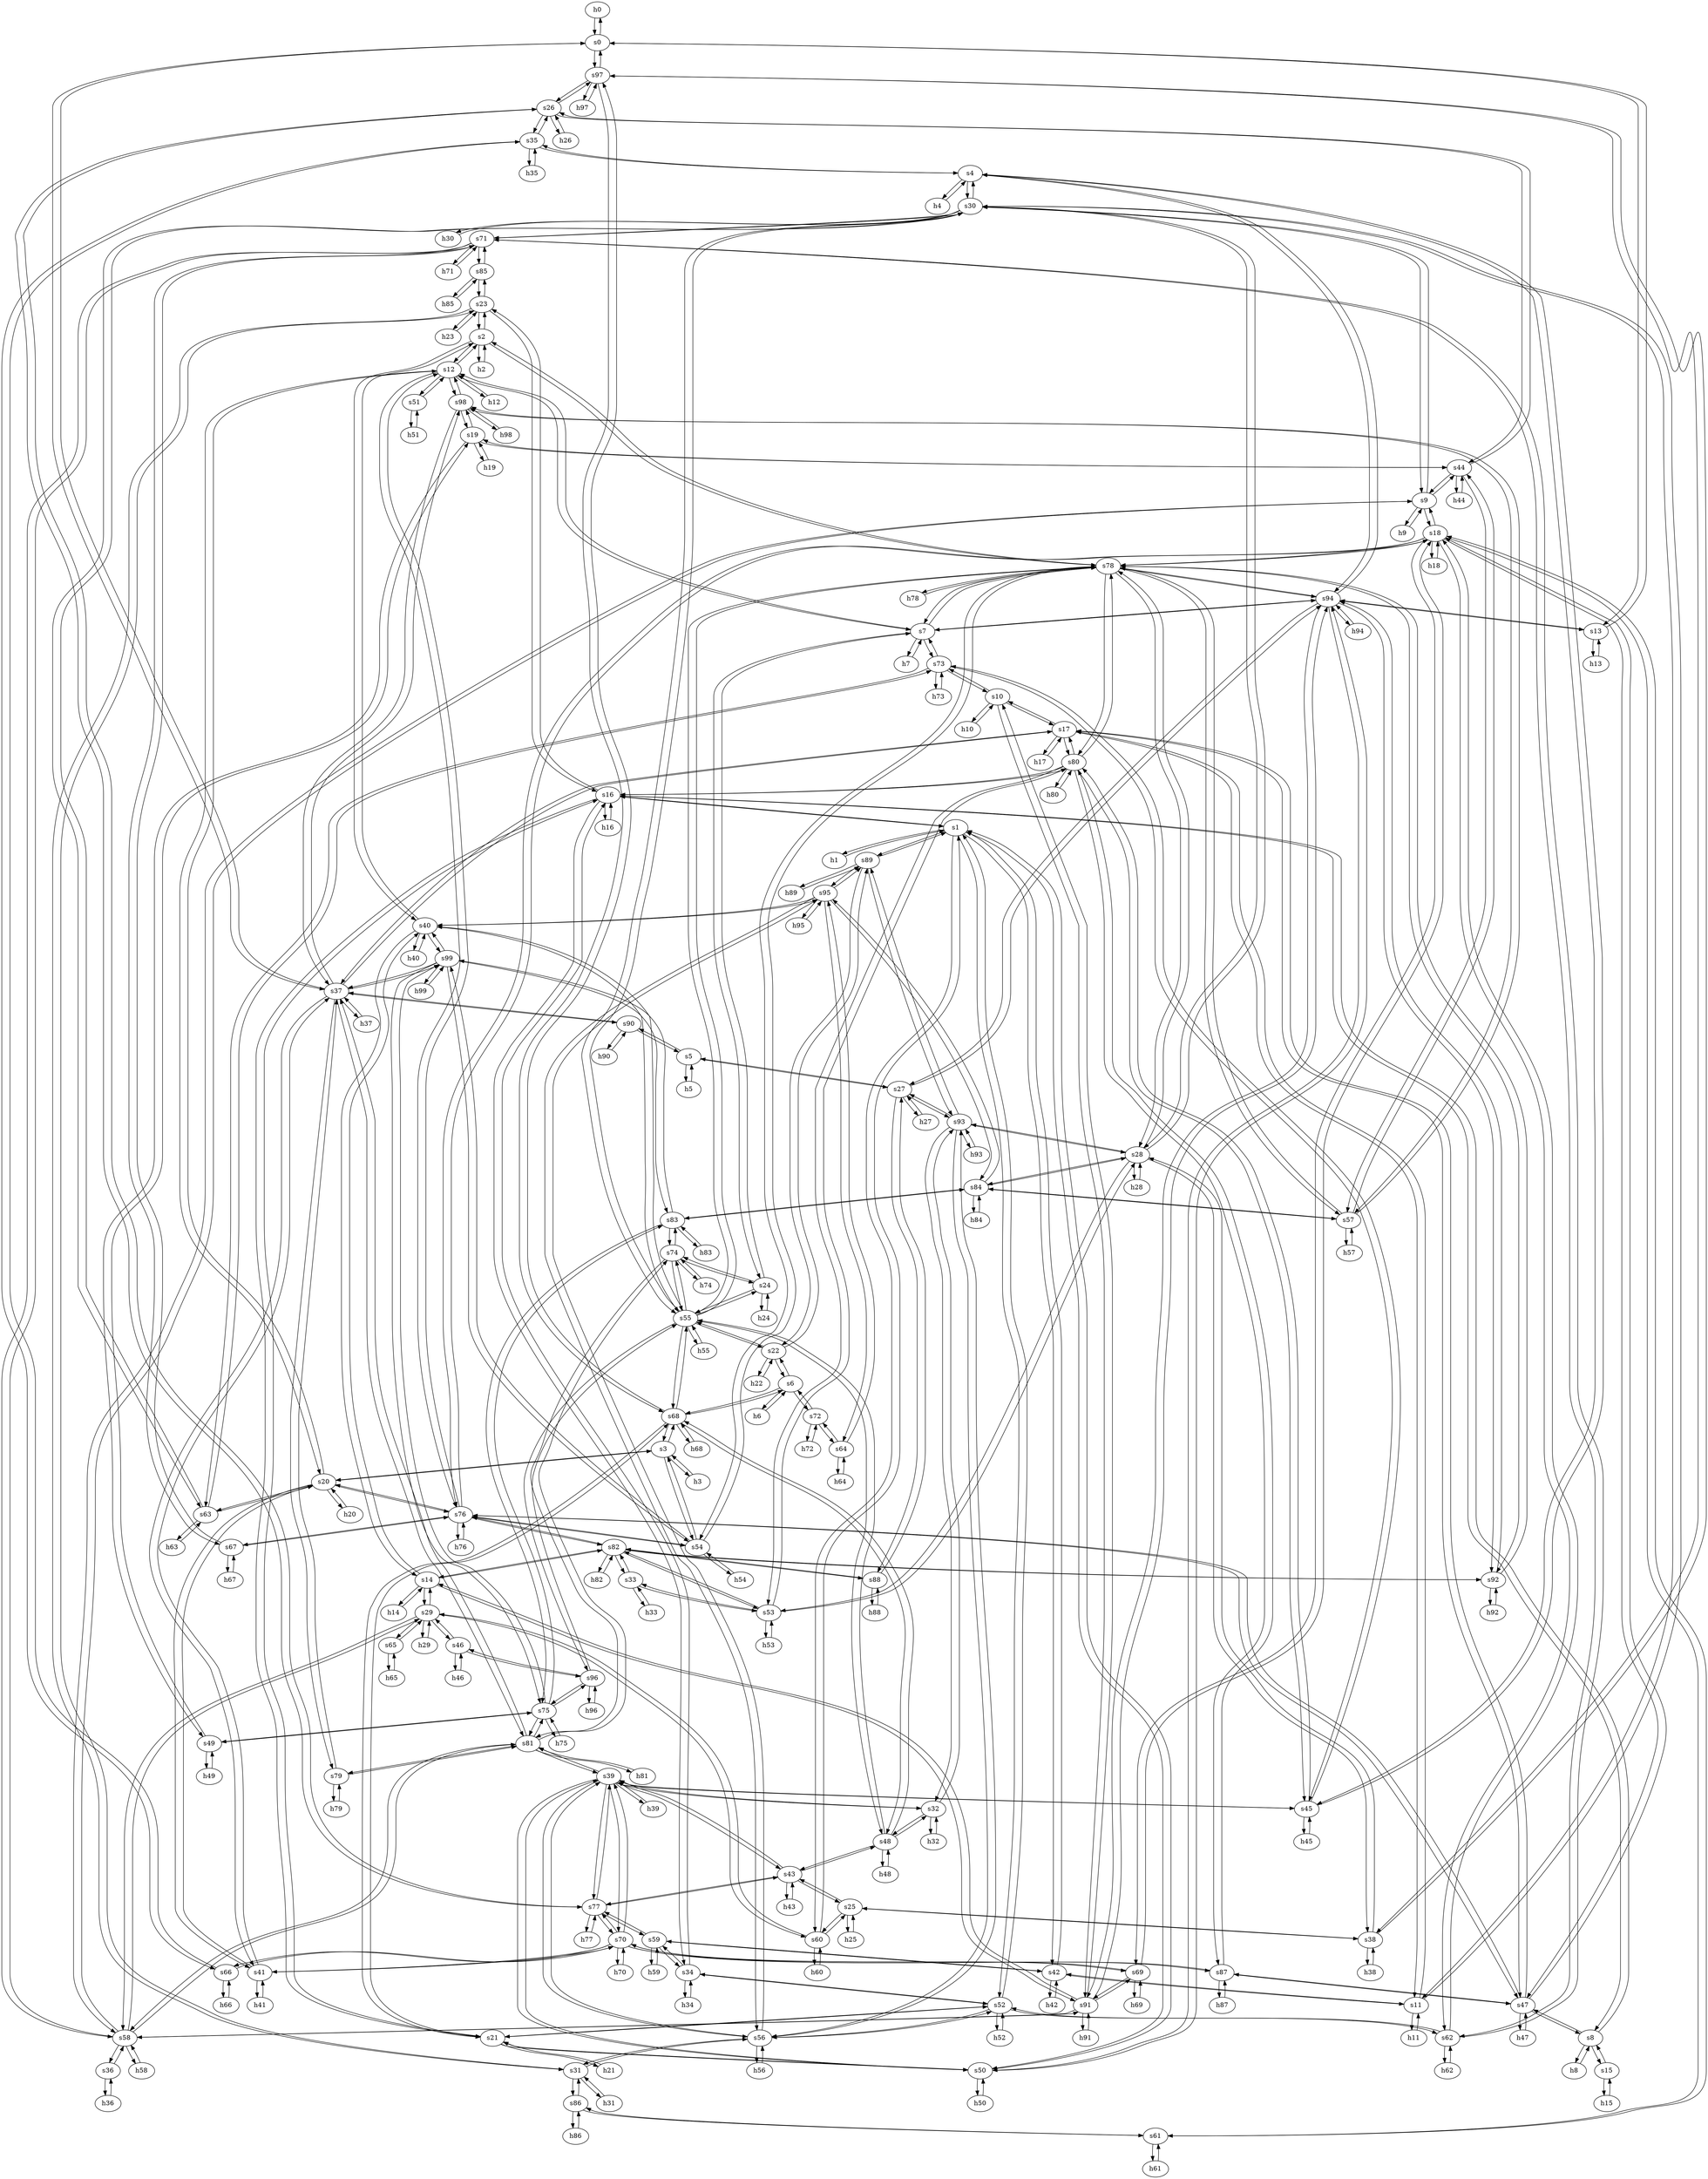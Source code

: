 strict digraph gnm100m200{
	h0 [ip="0.0.0.100",
		mac="00:00:00:00:1:0",
		type=host];
	s0 [id=0, 
		type=switch];
	h1 [ip="0.0.0.101",
		mac="00:00:00:00:1:1",
		type=host];
	s1 [id=1, 
		type=switch];
	h2 [ip="0.0.0.102",
		mac="00:00:00:00:1:2",
		type=host];
	s2 [id=2, 
		type=switch];
	h3 [ip="0.0.0.103",
		mac="00:00:00:00:1:3",
		type=host];
	s3 [id=3, 
		type=switch];
	h4 [ip="0.0.0.104",
		mac="00:00:00:00:1:4",
		type=host];
	s4 [id=4, 
		type=switch];
	h5 [ip="0.0.0.105",
		mac="00:00:00:00:1:5",
		type=host];
	s5 [id=5, 
		type=switch];
	h6 [ip="0.0.0.106",
		mac="00:00:00:00:1:6",
		type=host];
	s6 [id=6, 
		type=switch];
	h7 [ip="0.0.0.107",
		mac="00:00:00:00:1:7",
		type=host];
	s7 [id=7, 
		type=switch];
	h8 [ip="0.0.0.108",
		mac="00:00:00:00:1:8",
		type=host];
	s8 [id=8, 
		type=switch];
	h9 [ip="0.0.0.109",
		mac="00:00:00:00:1:9",
		type=host];
	s9 [id=9, 
		type=switch];
	h10 [ip="0.0.0.110",
		mac="00:00:00:00:1:10",
		type=host];
	s10 [id=10, 
		type=switch];
	h11 [ip="0.0.0.111",
		mac="00:00:00:00:1:11",
		type=host];
	s11 [id=11, 
		type=switch];
	h12 [ip="0.0.0.112",
		mac="00:00:00:00:1:12",
		type=host];
	s12 [id=12, 
		type=switch];
	h13 [ip="0.0.0.113",
		mac="00:00:00:00:1:13",
		type=host];
	s13 [id=13, 
		type=switch];
	h14 [ip="0.0.0.114",
		mac="00:00:00:00:1:14",
		type=host];
	s14 [id=14, 
		type=switch];
	h15 [ip="0.0.0.115",
		mac="00:00:00:00:1:15",
		type=host];
	s15 [id=15, 
		type=switch];
	h16 [ip="0.0.0.116",
		mac="00:00:00:00:1:16",
		type=host];
	s16 [id=16, 
		type=switch];
	h17 [ip="0.0.0.117",
		mac="00:00:00:00:1:17",
		type=host];
	s17 [id=17, 
		type=switch];
	h18 [ip="0.0.0.118",
		mac="00:00:00:00:1:18",
		type=host];
	s18 [id=18, 
		type=switch];
	h19 [ip="0.0.0.119",
		mac="00:00:00:00:1:19",
		type=host];
	s19 [id=19, 
		type=switch];
	h20 [ip="0.0.0.120",
		mac="00:00:00:00:1:20",
		type=host];
	s20 [id=20, 
		type=switch];
	h21 [ip="0.0.0.121",
		mac="00:00:00:00:1:21",
		type=host];
	s21 [id=21, 
		type=switch];
	h22 [ip="0.0.0.122",
		mac="00:00:00:00:1:22",
		type=host];
	s22 [id=22, 
		type=switch];
	h23 [ip="0.0.0.123",
		mac="00:00:00:00:1:23",
		type=host];
	s23 [id=23, 
		type=switch];
	h24 [ip="0.0.0.124",
		mac="00:00:00:00:1:24",
		type=host];
	s24 [id=24, 
		type=switch];
	h25 [ip="0.0.0.125",
		mac="00:00:00:00:1:25",
		type=host];
	s25 [id=25, 
		type=switch];
	h26 [ip="0.0.0.126",
		mac="00:00:00:00:1:26",
		type=host];
	s26 [id=26, 
		type=switch];
	h27 [ip="0.0.0.127",
		mac="00:00:00:00:1:27",
		type=host];
	s27 [id=27, 
		type=switch];
	h28 [ip="0.0.0.128",
		mac="00:00:00:00:1:28",
		type=host];
	s28 [id=28, 
		type=switch];
	h29 [ip="0.0.0.129",
		mac="00:00:00:00:1:29",
		type=host];
	s29 [id=29, 
		type=switch];
	h30 [ip="0.0.0.130",
		mac="00:00:00:00:1:30",
		type=host];
	s30 [id=30, 
		type=switch];
	h31 [ip="0.0.0.131",
		mac="00:00:00:00:1:31",
		type=host];
	s31 [id=31, 
		type=switch];
	h32 [ip="0.0.0.132",
		mac="00:00:00:00:1:32",
		type=host];
	s32 [id=32, 
		type=switch];
	h33 [ip="0.0.0.133",
		mac="00:00:00:00:1:33",
		type=host];
	s33 [id=33, 
		type=switch];
	h34 [ip="0.0.0.134",
		mac="00:00:00:00:1:34",
		type=host];
	s34 [id=34, 
		type=switch];
	h35 [ip="0.0.0.135",
		mac="00:00:00:00:1:35",
		type=host];
	s35 [id=35, 
		type=switch];
	h36 [ip="0.0.0.136",
		mac="00:00:00:00:1:36",
		type=host];
	s36 [id=36, 
		type=switch];
	h37 [ip="0.0.0.137",
		mac="00:00:00:00:1:37",
		type=host];
	s37 [id=37, 
		type=switch];
	h38 [ip="0.0.0.138",
		mac="00:00:00:00:1:38",
		type=host];
	s38 [id=38, 
		type=switch];
	h39 [ip="0.0.0.139",
		mac="00:00:00:00:1:39",
		type=host];
	s39 [id=39, 
		type=switch];
	h40 [ip="0.0.0.140",
		mac="00:00:00:00:1:40",
		type=host];
	s40 [id=40, 
		type=switch];
	h41 [ip="0.0.0.141",
		mac="00:00:00:00:1:41",
		type=host];
	s41 [id=41, 
		type=switch];
	h42 [ip="0.0.0.142",
		mac="00:00:00:00:1:42",
		type=host];
	s42 [id=42, 
		type=switch];
	h43 [ip="0.0.0.143",
		mac="00:00:00:00:1:43",
		type=host];
	s43 [id=43, 
		type=switch];
	h44 [ip="0.0.0.144",
		mac="00:00:00:00:1:44",
		type=host];
	s44 [id=44, 
		type=switch];
	h45 [ip="0.0.0.145",
		mac="00:00:00:00:1:45",
		type=host];
	s45 [id=45, 
		type=switch];
	h46 [ip="0.0.0.146",
		mac="00:00:00:00:1:46",
		type=host];
	s46 [id=46, 
		type=switch];
	h47 [ip="0.0.0.147",
		mac="00:00:00:00:1:47",
		type=host];
	s47 [id=47, 
		type=switch];
	h48 [ip="0.0.0.148",
		mac="00:00:00:00:1:48",
		type=host];
	s48 [id=48, 
		type=switch];
	h49 [ip="0.0.0.149",
		mac="00:00:00:00:1:49",
		type=host];
	s49 [id=49, 
		type=switch];
	h50 [ip="0.0.0.150",
		mac="00:00:00:00:1:50",
		type=host];
	s50 [id=50, 
		type=switch];
	h51 [ip="0.0.0.151",
		mac="00:00:00:00:1:51",
		type=host];
	s51 [id=51, 
		type=switch];
	h52 [ip="0.0.0.152",
		mac="00:00:00:00:1:52",
		type=host];
	s52 [id=52, 
		type=switch];
	h53 [ip="0.0.0.153",
		mac="00:00:00:00:1:53",
		type=host];
	s53 [id=53, 
		type=switch];
	h54 [ip="0.0.0.154",
		mac="00:00:00:00:1:54",
		type=host];
	s54 [id=54, 
		type=switch];
	h55 [ip="0.0.0.155",
		mac="00:00:00:00:1:55",
		type=host];
	s55 [id=55, 
		type=switch];
	h56 [ip="0.0.0.156",
		mac="00:00:00:00:1:56",
		type=host];
	s56 [id=56, 
		type=switch];
	h57 [ip="0.0.0.157",
		mac="00:00:00:00:1:57",
		type=host];
	s57 [id=57, 
		type=switch];
	h58 [ip="0.0.0.158",
		mac="00:00:00:00:1:58",
		type=host];
	s58 [id=58, 
		type=switch];
	h59 [ip="0.0.0.159",
		mac="00:00:00:00:1:59",
		type=host];
	s59 [id=59, 
		type=switch];
	h60 [ip="0.0.0.160",
		mac="00:00:00:00:1:60",
		type=host];
	s60 [id=60, 
		type=switch];
	h61 [ip="0.0.0.161",
		mac="00:00:00:00:1:61",
		type=host];
	s61 [id=61, 
		type=switch];
	h62 [ip="0.0.0.162",
		mac="00:00:00:00:1:62",
		type=host];
	s62 [id=62, 
		type=switch];
	h63 [ip="0.0.0.163",
		mac="00:00:00:00:1:63",
		type=host];
	s63 [id=63, 
		type=switch];
	h64 [ip="0.0.0.164",
		mac="00:00:00:00:1:64",
		type=host];
	s64 [id=64, 
		type=switch];
	h65 [ip="0.0.0.165",
		mac="00:00:00:00:1:65",
		type=host];
	s65 [id=65, 
		type=switch];
	h66 [ip="0.0.0.166",
		mac="00:00:00:00:1:66",
		type=host];
	s66 [id=66, 
		type=switch];
	h67 [ip="0.0.0.167",
		mac="00:00:00:00:1:67",
		type=host];
	s67 [id=67, 
		type=switch];
	h68 [ip="0.0.0.168",
		mac="00:00:00:00:1:68",
		type=host];
	s68 [id=68, 
		type=switch];
	h69 [ip="0.0.0.169",
		mac="00:00:00:00:1:69",
		type=host];
	s69 [id=69, 
		type=switch];
	h70 [ip="0.0.0.170",
		mac="00:00:00:00:1:70",
		type=host];
	s70 [id=70, 
		type=switch];
	h71 [ip="0.0.0.171",
		mac="00:00:00:00:1:71",
		type=host];
	s71 [id=71, 
		type=switch];
	h72 [ip="0.0.0.172",
		mac="00:00:00:00:1:72",
		type=host];
	s72 [id=72, 
		type=switch];
	h73 [ip="0.0.0.173",
		mac="00:00:00:00:1:73",
		type=host];
	s73 [id=73, 
		type=switch];
	h74 [ip="0.0.0.174",
		mac="00:00:00:00:1:74",
		type=host];
	s74 [id=74, 
		type=switch];
	h75 [ip="0.0.0.175",
		mac="00:00:00:00:1:75",
		type=host];
	s75 [id=75, 
		type=switch];
	h76 [ip="0.0.0.176",
		mac="00:00:00:00:1:76",
		type=host];
	s76 [id=76, 
		type=switch];
	h77 [ip="0.0.0.177",
		mac="00:00:00:00:1:77",
		type=host];
	s77 [id=77, 
		type=switch];
	h78 [ip="0.0.0.178",
		mac="00:00:00:00:1:78",
		type=host];
	s78 [id=78, 
		type=switch];
	h79 [ip="0.0.0.179",
		mac="00:00:00:00:1:79",
		type=host];
	s79 [id=79, 
		type=switch];
	h80 [ip="0.0.0.180",
		mac="00:00:00:00:1:80",
		type=host];
	s80 [id=80, 
		type=switch];
	h81 [ip="0.0.0.181",
		mac="00:00:00:00:1:81",
		type=host];
	s81 [id=81, 
		type=switch];
	h82 [ip="0.0.0.182",
		mac="00:00:00:00:1:82",
		type=host];
	s82 [id=82, 
		type=switch];
	h83 [ip="0.0.0.183",
		mac="00:00:00:00:1:83",
		type=host];
	s83 [id=83, 
		type=switch];
	h84 [ip="0.0.0.184",
		mac="00:00:00:00:1:84",
		type=host];
	s84 [id=84, 
		type=switch];
	h85 [ip="0.0.0.185",
		mac="00:00:00:00:1:85",
		type=host];
	s85 [id=85, 
		type=switch];
	h86 [ip="0.0.0.186",
		mac="00:00:00:00:1:86",
		type=host];
	s86 [id=86, 
		type=switch];
	h87 [ip="0.0.0.187",
		mac="00:00:00:00:1:87",
		type=host];
	s87 [id=87, 
		type=switch];
	h88 [ip="0.0.0.188",
		mac="00:00:00:00:1:88",
		type=host];
	s88 [id=88, 
		type=switch];
	h89 [ip="0.0.0.189",
		mac="00:00:00:00:1:89",
		type=host];
	s89 [id=89, 
		type=switch];
	h90 [ip="0.0.0.190",
		mac="00:00:00:00:1:90",
		type=host];
	s90 [id=90, 
		type=switch];
	h91 [ip="0.0.0.191",
		mac="00:00:00:00:1:91",
		type=host];
	s91 [id=91, 
		type=switch];
	h92 [ip="0.0.0.192",
		mac="00:00:00:00:1:92",
		type=host];
	s92 [id=92, 
		type=switch];
	h93 [ip="0.0.0.193",
		mac="00:00:00:00:1:93",
		type=host];
	s93 [id=93, 
		type=switch];
	h94 [ip="0.0.0.194",
		mac="00:00:00:00:1:94",
		type=host];
	s94 [id=94, 
		type=switch];
	h95 [ip="0.0.0.195",
		mac="00:00:00:00:1:95",
		type=host];
	s95 [id=95, 
		type=switch];
	h96 [ip="0.0.0.196",
		mac="00:00:00:00:1:96",
		type=host];
	s96 [id=96, 
		type=switch];
	h97 [ip="0.0.0.197",
		mac="00:00:00:00:1:97",
		type=host];
	s97 [id=97, 
		type=switch];
	h98 [ip="0.0.0.198",
		mac="00:00:00:00:1:98",
		type=host];
	s98 [id=98, 
		type=switch];
	h99 [ip="0.0.0.199",
		mac="00:00:00:00:1:99",
		type=host];
	s99 [id=99, 
		type=switch];
	h0 -> s0  [capacity="100Gbps", 
				cost=1, 
				dst_port=1,
				src_port=1];
	s0 -> h0  [capacity="100Gbps", 
				cost=1, 
				dst_port=1,
				src_port=1];
	h1 -> s1  [capacity="100Gbps", 
				cost=1, 
				dst_port=1,
				src_port=1];
	s1 -> h1  [capacity="100Gbps", 
				cost=1, 
				dst_port=1,
				src_port=1];
	h2 -> s2  [capacity="100Gbps", 
				cost=1, 
				dst_port=1,
				src_port=1];
	s2 -> h2  [capacity="100Gbps", 
				cost=1, 
				dst_port=1,
				src_port=1];
	h3 -> s3  [capacity="100Gbps", 
				cost=1, 
				dst_port=1,
				src_port=1];
	s3 -> h3  [capacity="100Gbps", 
				cost=1, 
				dst_port=1,
				src_port=1];
	h4 -> s4  [capacity="100Gbps", 
				cost=1, 
				dst_port=1,
				src_port=1];
	s4 -> h4  [capacity="100Gbps", 
				cost=1, 
				dst_port=1,
				src_port=1];
	h5 -> s5  [capacity="100Gbps", 
				cost=1, 
				dst_port=1,
				src_port=1];
	s5 -> h5  [capacity="100Gbps", 
				cost=1, 
				dst_port=1,
				src_port=1];
	h6 -> s6  [capacity="100Gbps", 
				cost=1, 
				dst_port=1,
				src_port=1];
	s6 -> h6  [capacity="100Gbps", 
				cost=1, 
				dst_port=1,
				src_port=1];
	h7 -> s7  [capacity="100Gbps", 
				cost=1, 
				dst_port=1,
				src_port=1];
	s7 -> h7  [capacity="100Gbps", 
				cost=1, 
				dst_port=1,
				src_port=1];
	h8 -> s8  [capacity="100Gbps", 
				cost=1, 
				dst_port=1,
				src_port=1];
	s8 -> h8  [capacity="100Gbps", 
				cost=1, 
				dst_port=1,
				src_port=1];
	h9 -> s9  [capacity="100Gbps", 
				cost=1, 
				dst_port=1,
				src_port=1];
	s9 -> h9  [capacity="100Gbps", 
				cost=1, 
				dst_port=1,
				src_port=1];
	h10 -> s10  [capacity="100Gbps", 
				cost=1, 
				dst_port=1,
				src_port=1];
	s10 -> h10  [capacity="100Gbps", 
				cost=1, 
				dst_port=1,
				src_port=1];
	h11 -> s11  [capacity="100Gbps", 
				cost=1, 
				dst_port=1,
				src_port=1];
	s11 -> h11  [capacity="100Gbps", 
				cost=1, 
				dst_port=1,
				src_port=1];
	h12 -> s12  [capacity="100Gbps", 
				cost=1, 
				dst_port=1,
				src_port=1];
	s12 -> h12  [capacity="100Gbps", 
				cost=1, 
				dst_port=1,
				src_port=1];
	h13 -> s13  [capacity="100Gbps", 
				cost=1, 
				dst_port=1,
				src_port=1];
	s13 -> h13  [capacity="100Gbps", 
				cost=1, 
				dst_port=1,
				src_port=1];
	h14 -> s14  [capacity="100Gbps", 
				cost=1, 
				dst_port=1,
				src_port=1];
	s14 -> h14  [capacity="100Gbps", 
				cost=1, 
				dst_port=1,
				src_port=1];
	h15 -> s15  [capacity="100Gbps", 
				cost=1, 
				dst_port=1,
				src_port=1];
	s15 -> h15  [capacity="100Gbps", 
				cost=1, 
				dst_port=1,
				src_port=1];
	h16 -> s16  [capacity="100Gbps", 
				cost=1, 
				dst_port=1,
				src_port=1];
	s16 -> h16  [capacity="100Gbps", 
				cost=1, 
				dst_port=1,
				src_port=1];
	h17 -> s17  [capacity="100Gbps", 
				cost=1, 
				dst_port=1,
				src_port=1];
	s17 -> h17  [capacity="100Gbps", 
				cost=1, 
				dst_port=1,
				src_port=1];
	h18 -> s18  [capacity="100Gbps", 
				cost=1, 
				dst_port=1,
				src_port=1];
	s18 -> h18  [capacity="100Gbps", 
				cost=1, 
				dst_port=1,
				src_port=1];
	h19 -> s19  [capacity="100Gbps", 
				cost=1, 
				dst_port=1,
				src_port=1];
	s19 -> h19  [capacity="100Gbps", 
				cost=1, 
				dst_port=1,
				src_port=1];
	h20 -> s20  [capacity="100Gbps", 
				cost=1, 
				dst_port=1,
				src_port=1];
	s20 -> h20  [capacity="100Gbps", 
				cost=1, 
				dst_port=1,
				src_port=1];
	h21 -> s21  [capacity="100Gbps", 
				cost=1, 
				dst_port=1,
				src_port=1];
	s21 -> h21  [capacity="100Gbps", 
				cost=1, 
				dst_port=1,
				src_port=1];
	h22 -> s22  [capacity="100Gbps", 
				cost=1, 
				dst_port=1,
				src_port=1];
	s22 -> h22  [capacity="100Gbps", 
				cost=1, 
				dst_port=1,
				src_port=1];
	h23 -> s23  [capacity="100Gbps", 
				cost=1, 
				dst_port=1,
				src_port=1];
	s23 -> h23  [capacity="100Gbps", 
				cost=1, 
				dst_port=1,
				src_port=1];
	h24 -> s24  [capacity="100Gbps", 
				cost=1, 
				dst_port=1,
				src_port=1];
	s24 -> h24  [capacity="100Gbps", 
				cost=1, 
				dst_port=1,
				src_port=1];
	h25 -> s25  [capacity="100Gbps", 
				cost=1, 
				dst_port=1,
				src_port=1];
	s25 -> h25  [capacity="100Gbps", 
				cost=1, 
				dst_port=1,
				src_port=1];
	h26 -> s26  [capacity="100Gbps", 
				cost=1, 
				dst_port=1,
				src_port=1];
	s26 -> h26  [capacity="100Gbps", 
				cost=1, 
				dst_port=1,
				src_port=1];
	h27 -> s27  [capacity="100Gbps", 
				cost=1, 
				dst_port=1,
				src_port=1];
	s27 -> h27  [capacity="100Gbps", 
				cost=1, 
				dst_port=1,
				src_port=1];
	h28 -> s28  [capacity="100Gbps", 
				cost=1, 
				dst_port=1,
				src_port=1];
	s28 -> h28  [capacity="100Gbps", 
				cost=1, 
				dst_port=1,
				src_port=1];
	h29 -> s29  [capacity="100Gbps", 
				cost=1, 
				dst_port=1,
				src_port=1];
	s29 -> h29  [capacity="100Gbps", 
				cost=1, 
				dst_port=1,
				src_port=1];
	h30 -> s30  [capacity="100Gbps", 
				cost=1, 
				dst_port=1,
				src_port=1];
	s30 -> h30  [capacity="100Gbps", 
				cost=1, 
				dst_port=1,
				src_port=1];
	h31 -> s31  [capacity="100Gbps", 
				cost=1, 
				dst_port=1,
				src_port=1];
	s31 -> h31  [capacity="100Gbps", 
				cost=1, 
				dst_port=1,
				src_port=1];
	h32 -> s32  [capacity="100Gbps", 
				cost=1, 
				dst_port=1,
				src_port=1];
	s32 -> h32  [capacity="100Gbps", 
				cost=1, 
				dst_port=1,
				src_port=1];
	h33 -> s33  [capacity="100Gbps", 
				cost=1, 
				dst_port=1,
				src_port=1];
	s33 -> h33  [capacity="100Gbps", 
				cost=1, 
				dst_port=1,
				src_port=1];
	h34 -> s34  [capacity="100Gbps", 
				cost=1, 
				dst_port=1,
				src_port=1];
	s34 -> h34  [capacity="100Gbps", 
				cost=1, 
				dst_port=1,
				src_port=1];
	h35 -> s35  [capacity="100Gbps", 
				cost=1, 
				dst_port=1,
				src_port=1];
	s35 -> h35  [capacity="100Gbps", 
				cost=1, 
				dst_port=1,
				src_port=1];
	h36 -> s36  [capacity="100Gbps", 
				cost=1, 
				dst_port=1,
				src_port=1];
	s36 -> h36  [capacity="100Gbps", 
				cost=1, 
				dst_port=1,
				src_port=1];
	h37 -> s37  [capacity="100Gbps", 
				cost=1, 
				dst_port=1,
				src_port=1];
	s37 -> h37  [capacity="100Gbps", 
				cost=1, 
				dst_port=1,
				src_port=1];
	h38 -> s38  [capacity="100Gbps", 
				cost=1, 
				dst_port=1,
				src_port=1];
	s38 -> h38  [capacity="100Gbps", 
				cost=1, 
				dst_port=1,
				src_port=1];
	h39 -> s39  [capacity="100Gbps", 
				cost=1, 
				dst_port=1,
				src_port=1];
	s39 -> h39  [capacity="100Gbps", 
				cost=1, 
				dst_port=1,
				src_port=1];
	h40 -> s40  [capacity="100Gbps", 
				cost=1, 
				dst_port=1,
				src_port=1];
	s40 -> h40  [capacity="100Gbps", 
				cost=1, 
				dst_port=1,
				src_port=1];
	h41 -> s41  [capacity="100Gbps", 
				cost=1, 
				dst_port=1,
				src_port=1];
	s41 -> h41  [capacity="100Gbps", 
				cost=1, 
				dst_port=1,
				src_port=1];
	h42 -> s42  [capacity="100Gbps", 
				cost=1, 
				dst_port=1,
				src_port=1];
	s42 -> h42  [capacity="100Gbps", 
				cost=1, 
				dst_port=1,
				src_port=1];
	h43 -> s43  [capacity="100Gbps", 
				cost=1, 
				dst_port=1,
				src_port=1];
	s43 -> h43  [capacity="100Gbps", 
				cost=1, 
				dst_port=1,
				src_port=1];
	h44 -> s44  [capacity="100Gbps", 
				cost=1, 
				dst_port=1,
				src_port=1];
	s44 -> h44  [capacity="100Gbps", 
				cost=1, 
				dst_port=1,
				src_port=1];
	h45 -> s45  [capacity="100Gbps", 
				cost=1, 
				dst_port=1,
				src_port=1];
	s45 -> h45  [capacity="100Gbps", 
				cost=1, 
				dst_port=1,
				src_port=1];
	h46 -> s46  [capacity="100Gbps", 
				cost=1, 
				dst_port=1,
				src_port=1];
	s46 -> h46  [capacity="100Gbps", 
				cost=1, 
				dst_port=1,
				src_port=1];
	h47 -> s47  [capacity="100Gbps", 
				cost=1, 
				dst_port=1,
				src_port=1];
	s47 -> h47  [capacity="100Gbps", 
				cost=1, 
				dst_port=1,
				src_port=1];
	h48 -> s48  [capacity="100Gbps", 
				cost=1, 
				dst_port=1,
				src_port=1];
	s48 -> h48  [capacity="100Gbps", 
				cost=1, 
				dst_port=1,
				src_port=1];
	h49 -> s49  [capacity="100Gbps", 
				cost=1, 
				dst_port=1,
				src_port=1];
	s49 -> h49  [capacity="100Gbps", 
				cost=1, 
				dst_port=1,
				src_port=1];
	h50 -> s50  [capacity="100Gbps", 
				cost=1, 
				dst_port=1,
				src_port=1];
	s50 -> h50  [capacity="100Gbps", 
				cost=1, 
				dst_port=1,
				src_port=1];
	h51 -> s51  [capacity="100Gbps", 
				cost=1, 
				dst_port=1,
				src_port=1];
	s51 -> h51  [capacity="100Gbps", 
				cost=1, 
				dst_port=1,
				src_port=1];
	h52 -> s52  [capacity="100Gbps", 
				cost=1, 
				dst_port=1,
				src_port=1];
	s52 -> h52  [capacity="100Gbps", 
				cost=1, 
				dst_port=1,
				src_port=1];
	h53 -> s53  [capacity="100Gbps", 
				cost=1, 
				dst_port=1,
				src_port=1];
	s53 -> h53  [capacity="100Gbps", 
				cost=1, 
				dst_port=1,
				src_port=1];
	h54 -> s54  [capacity="100Gbps", 
				cost=1, 
				dst_port=1,
				src_port=1];
	s54 -> h54  [capacity="100Gbps", 
				cost=1, 
				dst_port=1,
				src_port=1];
	h55 -> s55  [capacity="100Gbps", 
				cost=1, 
				dst_port=1,
				src_port=1];
	s55 -> h55  [capacity="100Gbps", 
				cost=1, 
				dst_port=1,
				src_port=1];
	h56 -> s56  [capacity="100Gbps", 
				cost=1, 
				dst_port=1,
				src_port=1];
	s56 -> h56  [capacity="100Gbps", 
				cost=1, 
				dst_port=1,
				src_port=1];
	h57 -> s57  [capacity="100Gbps", 
				cost=1, 
				dst_port=1,
				src_port=1];
	s57 -> h57  [capacity="100Gbps", 
				cost=1, 
				dst_port=1,
				src_port=1];
	h58 -> s58  [capacity="100Gbps", 
				cost=1, 
				dst_port=1,
				src_port=1];
	s58 -> h58  [capacity="100Gbps", 
				cost=1, 
				dst_port=1,
				src_port=1];
	h59 -> s59  [capacity="100Gbps", 
				cost=1, 
				dst_port=1,
				src_port=1];
	s59 -> h59  [capacity="100Gbps", 
				cost=1, 
				dst_port=1,
				src_port=1];
	h60 -> s60  [capacity="100Gbps", 
				cost=1, 
				dst_port=1,
				src_port=1];
	s60 -> h60  [capacity="100Gbps", 
				cost=1, 
				dst_port=1,
				src_port=1];
	h61 -> s61  [capacity="100Gbps", 
				cost=1, 
				dst_port=1,
				src_port=1];
	s61 -> h61  [capacity="100Gbps", 
				cost=1, 
				dst_port=1,
				src_port=1];
	h62 -> s62  [capacity="100Gbps", 
				cost=1, 
				dst_port=1,
				src_port=1];
	s62 -> h62  [capacity="100Gbps", 
				cost=1, 
				dst_port=1,
				src_port=1];
	h63 -> s63  [capacity="100Gbps", 
				cost=1, 
				dst_port=1,
				src_port=1];
	s63 -> h63  [capacity="100Gbps", 
				cost=1, 
				dst_port=1,
				src_port=1];
	h64 -> s64  [capacity="100Gbps", 
				cost=1, 
				dst_port=1,
				src_port=1];
	s64 -> h64  [capacity="100Gbps", 
				cost=1, 
				dst_port=1,
				src_port=1];
	h65 -> s65  [capacity="100Gbps", 
				cost=1, 
				dst_port=1,
				src_port=1];
	s65 -> h65  [capacity="100Gbps", 
				cost=1, 
				dst_port=1,
				src_port=1];
	h66 -> s66  [capacity="100Gbps", 
				cost=1, 
				dst_port=1,
				src_port=1];
	s66 -> h66  [capacity="100Gbps", 
				cost=1, 
				dst_port=1,
				src_port=1];
	h67 -> s67  [capacity="100Gbps", 
				cost=1, 
				dst_port=1,
				src_port=1];
	s67 -> h67  [capacity="100Gbps", 
				cost=1, 
				dst_port=1,
				src_port=1];
	h68 -> s68  [capacity="100Gbps", 
				cost=1, 
				dst_port=1,
				src_port=1];
	s68 -> h68  [capacity="100Gbps", 
				cost=1, 
				dst_port=1,
				src_port=1];
	h69 -> s69  [capacity="100Gbps", 
				cost=1, 
				dst_port=1,
				src_port=1];
	s69 -> h69  [capacity="100Gbps", 
				cost=1, 
				dst_port=1,
				src_port=1];
	h70 -> s70  [capacity="100Gbps", 
				cost=1, 
				dst_port=1,
				src_port=1];
	s70 -> h70  [capacity="100Gbps", 
				cost=1, 
				dst_port=1,
				src_port=1];
	h71 -> s71  [capacity="100Gbps", 
				cost=1, 
				dst_port=1,
				src_port=1];
	s71 -> h71  [capacity="100Gbps", 
				cost=1, 
				dst_port=1,
				src_port=1];
	h72 -> s72  [capacity="100Gbps", 
				cost=1, 
				dst_port=1,
				src_port=1];
	s72 -> h72  [capacity="100Gbps", 
				cost=1, 
				dst_port=1,
				src_port=1];
	h73 -> s73  [capacity="100Gbps", 
				cost=1, 
				dst_port=1,
				src_port=1];
	s73 -> h73  [capacity="100Gbps", 
				cost=1, 
				dst_port=1,
				src_port=1];
	h74 -> s74  [capacity="100Gbps", 
				cost=1, 
				dst_port=1,
				src_port=1];
	s74 -> h74  [capacity="100Gbps", 
				cost=1, 
				dst_port=1,
				src_port=1];
	h75 -> s75  [capacity="100Gbps", 
				cost=1, 
				dst_port=1,
				src_port=1];
	s75 -> h75  [capacity="100Gbps", 
				cost=1, 
				dst_port=1,
				src_port=1];
	h76 -> s76  [capacity="100Gbps", 
				cost=1, 
				dst_port=1,
				src_port=1];
	s76 -> h76  [capacity="100Gbps", 
				cost=1, 
				dst_port=1,
				src_port=1];
	h77 -> s77  [capacity="100Gbps", 
				cost=1, 
				dst_port=1,
				src_port=1];
	s77 -> h77  [capacity="100Gbps", 
				cost=1, 
				dst_port=1,
				src_port=1];
	h78 -> s78  [capacity="100Gbps", 
				cost=1, 
				dst_port=1,
				src_port=1];
	s78 -> h78  [capacity="100Gbps", 
				cost=1, 
				dst_port=1,
				src_port=1];
	h79 -> s79  [capacity="100Gbps", 
				cost=1, 
				dst_port=1,
				src_port=1];
	s79 -> h79  [capacity="100Gbps", 
				cost=1, 
				dst_port=1,
				src_port=1];
	h80 -> s80  [capacity="100Gbps", 
				cost=1, 
				dst_port=1,
				src_port=1];
	s80 -> h80  [capacity="100Gbps", 
				cost=1, 
				dst_port=1,
				src_port=1];
	h81 -> s81  [capacity="100Gbps", 
				cost=1, 
				dst_port=1,
				src_port=1];
	s81 -> h81  [capacity="100Gbps", 
				cost=1, 
				dst_port=1,
				src_port=1];
	h82 -> s82  [capacity="100Gbps", 
				cost=1, 
				dst_port=1,
				src_port=1];
	s82 -> h82  [capacity="100Gbps", 
				cost=1, 
				dst_port=1,
				src_port=1];
	h83 -> s83  [capacity="100Gbps", 
				cost=1, 
				dst_port=1,
				src_port=1];
	s83 -> h83  [capacity="100Gbps", 
				cost=1, 
				dst_port=1,
				src_port=1];
	h84 -> s84  [capacity="100Gbps", 
				cost=1, 
				dst_port=1,
				src_port=1];
	s84 -> h84  [capacity="100Gbps", 
				cost=1, 
				dst_port=1,
				src_port=1];
	h85 -> s85  [capacity="100Gbps", 
				cost=1, 
				dst_port=1,
				src_port=1];
	s85 -> h85  [capacity="100Gbps", 
				cost=1, 
				dst_port=1,
				src_port=1];
	h86 -> s86  [capacity="100Gbps", 
				cost=1, 
				dst_port=1,
				src_port=1];
	s86 -> h86  [capacity="100Gbps", 
				cost=1, 
				dst_port=1,
				src_port=1];
	h87 -> s87  [capacity="100Gbps", 
				cost=1, 
				dst_port=1,
				src_port=1];
	s87 -> h87  [capacity="100Gbps", 
				cost=1, 
				dst_port=1,
				src_port=1];
	h88 -> s88  [capacity="100Gbps", 
				cost=1, 
				dst_port=1,
				src_port=1];
	s88 -> h88  [capacity="100Gbps", 
				cost=1, 
				dst_port=1,
				src_port=1];
	h89 -> s89  [capacity="100Gbps", 
				cost=1, 
				dst_port=1,
				src_port=1];
	s89 -> h89  [capacity="100Gbps", 
				cost=1, 
				dst_port=1,
				src_port=1];
	h90 -> s90  [capacity="100Gbps", 
				cost=1, 
				dst_port=1,
				src_port=1];
	s90 -> h90  [capacity="100Gbps", 
				cost=1, 
				dst_port=1,
				src_port=1];
	h91 -> s91  [capacity="100Gbps", 
				cost=1, 
				dst_port=1,
				src_port=1];
	s91 -> h91  [capacity="100Gbps", 
				cost=1, 
				dst_port=1,
				src_port=1];
	h92 -> s92  [capacity="100Gbps", 
				cost=1, 
				dst_port=1,
				src_port=1];
	s92 -> h92  [capacity="100Gbps", 
				cost=1, 
				dst_port=1,
				src_port=1];
	h93 -> s93  [capacity="100Gbps", 
				cost=1, 
				dst_port=1,
				src_port=1];
	s93 -> h93  [capacity="100Gbps", 
				cost=1, 
				dst_port=1,
				src_port=1];
	h94 -> s94  [capacity="100Gbps", 
				cost=1, 
				dst_port=1,
				src_port=1];
	s94 -> h94  [capacity="100Gbps", 
				cost=1, 
				dst_port=1,
				src_port=1];
	h95 -> s95  [capacity="100Gbps", 
				cost=1, 
				dst_port=1,
				src_port=1];
	s95 -> h95  [capacity="100Gbps", 
				cost=1, 
				dst_port=1,
				src_port=1];
	h96 -> s96  [capacity="100Gbps", 
				cost=1, 
				dst_port=1,
				src_port=1];
	s96 -> h96  [capacity="100Gbps", 
				cost=1, 
				dst_port=1,
				src_port=1];
	h97 -> s97  [capacity="100Gbps", 
				cost=1, 
				dst_port=1,
				src_port=1];
	s97 -> h97  [capacity="100Gbps", 
				cost=1, 
				dst_port=1,
				src_port=1];
	h98 -> s98  [capacity="100Gbps", 
				cost=1, 
				dst_port=1,
				src_port=1];
	s98 -> h98  [capacity="100Gbps", 
				cost=1, 
				dst_port=1,
				src_port=1];
	h99 -> s99  [capacity="100Gbps", 
				cost=1, 
				dst_port=1,
				src_port=1];
	s99 -> h99  [capacity="100Gbps", 
				cost=1, 
				dst_port=1,
				src_port=1];
	s0 -> s13  [capacity="1Gbps", 
				cost=1, 
				dst_port=1,
				src_port=1];
	s0 -> s37  [capacity="1Gbps", 
				cost=1, 
				dst_port=1,
				src_port=1];
	s0 -> s97  [capacity="1Gbps", 
				cost=1, 
				dst_port=1,
				src_port=1];
	s1 -> s16  [capacity="1Gbps", 
				cost=1, 
				dst_port=1,
				src_port=1];
	s1 -> s42  [capacity="1Gbps", 
				cost=1, 
				dst_port=1,
				src_port=1];
	s1 -> s50  [capacity="1Gbps", 
				cost=1, 
				dst_port=1,
				src_port=1];
	s1 -> s52  [capacity="1Gbps", 
				cost=1, 
				dst_port=1,
				src_port=1];
	s1 -> s60  [capacity="1Gbps", 
				cost=1, 
				dst_port=1,
				src_port=1];
	s1 -> s89  [capacity="1Gbps", 
				cost=1, 
				dst_port=1,
				src_port=1];
	s2 -> s12  [capacity="1Gbps", 
				cost=1, 
				dst_port=1,
				src_port=1];
	s2 -> s23  [capacity="1Gbps", 
				cost=1, 
				dst_port=1,
				src_port=1];
	s2 -> s40  [capacity="1Gbps", 
				cost=1, 
				dst_port=1,
				src_port=1];
	s2 -> s78  [capacity="1Gbps", 
				cost=1, 
				dst_port=1,
				src_port=1];
	s3 -> s20  [capacity="1Gbps", 
				cost=1, 
				dst_port=1,
				src_port=1];
	s3 -> s54  [capacity="1Gbps", 
				cost=1, 
				dst_port=1,
				src_port=1];
	s3 -> s68  [capacity="1Gbps", 
				cost=1, 
				dst_port=1,
				src_port=1];
	s4 -> s30  [capacity="1Gbps", 
				cost=1, 
				dst_port=1,
				src_port=1];
	s4 -> s35  [capacity="1Gbps", 
				cost=1, 
				dst_port=1,
				src_port=1];
	s4 -> s45  [capacity="1Gbps", 
				cost=1, 
				dst_port=1,
				src_port=1];
	s4 -> s94  [capacity="1Gbps", 
				cost=1, 
				dst_port=1,
				src_port=1];
	s5 -> s27  [capacity="1Gbps", 
				cost=1, 
				dst_port=1,
				src_port=1];
	s5 -> s90  [capacity="1Gbps", 
				cost=1, 
				dst_port=1,
				src_port=1];
	s6 -> s22  [capacity="1Gbps", 
				cost=1, 
				dst_port=1,
				src_port=1];
	s6 -> s68  [capacity="1Gbps", 
				cost=1, 
				dst_port=1,
				src_port=1];
	s6 -> s72  [capacity="1Gbps", 
				cost=1, 
				dst_port=1,
				src_port=1];
	s7 -> s12  [capacity="1Gbps", 
				cost=1, 
				dst_port=1,
				src_port=1];
	s7 -> s24  [capacity="1Gbps", 
				cost=1, 
				dst_port=1,
				src_port=1];
	s7 -> s73  [capacity="1Gbps", 
				cost=1, 
				dst_port=1,
				src_port=1];
	s7 -> s78  [capacity="1Gbps", 
				cost=1, 
				dst_port=1,
				src_port=1];
	s7 -> s94  [capacity="1Gbps", 
				cost=1, 
				dst_port=1,
				src_port=1];
	s8 -> s15  [capacity="1Gbps", 
				cost=1, 
				dst_port=1,
				src_port=1];
	s8 -> s16  [capacity="1Gbps", 
				cost=1, 
				dst_port=1,
				src_port=1];
	s8 -> s47  [capacity="1Gbps", 
				cost=1, 
				dst_port=1,
				src_port=1];
	s9 -> s18  [capacity="1Gbps", 
				cost=1, 
				dst_port=1,
				src_port=1];
	s9 -> s30  [capacity="1Gbps", 
				cost=1, 
				dst_port=1,
				src_port=1];
	s9 -> s44  [capacity="1Gbps", 
				cost=1, 
				dst_port=1,
				src_port=1];
	s9 -> s58  [capacity="1Gbps", 
				cost=1, 
				dst_port=1,
				src_port=1];
	s10 -> s17  [capacity="1Gbps", 
				cost=1, 
				dst_port=1,
				src_port=1];
	s10 -> s73  [capacity="1Gbps", 
				cost=1, 
				dst_port=1,
				src_port=1];
	s10 -> s91  [capacity="1Gbps", 
				cost=1, 
				dst_port=1,
				src_port=1];
	s11 -> s17  [capacity="1Gbps", 
				cost=1, 
				dst_port=1,
				src_port=1];
	s11 -> s30  [capacity="1Gbps", 
				cost=1, 
				dst_port=1,
				src_port=1];
	s11 -> s42  [capacity="1Gbps", 
				cost=1, 
				dst_port=1,
				src_port=1];
	s12 -> s2  [capacity="1Gbps", 
				cost=1, 
				dst_port=1,
				src_port=1];
	s12 -> s7  [capacity="1Gbps", 
				cost=1, 
				dst_port=1,
				src_port=1];
	s12 -> s20  [capacity="1Gbps", 
				cost=1, 
				dst_port=1,
				src_port=1];
	s12 -> s51  [capacity="1Gbps", 
				cost=1, 
				dst_port=1,
				src_port=1];
	s12 -> s76  [capacity="1Gbps", 
				cost=1, 
				dst_port=1,
				src_port=1];
	s12 -> s98  [capacity="1Gbps", 
				cost=1, 
				dst_port=1,
				src_port=1];
	s13 -> s0  [capacity="1Gbps", 
				cost=1, 
				dst_port=1,
				src_port=1];
	s13 -> s94  [capacity="1Gbps", 
				cost=1, 
				dst_port=1,
				src_port=1];
	s14 -> s29  [capacity="1Gbps", 
				cost=1, 
				dst_port=1,
				src_port=1];
	s14 -> s40  [capacity="1Gbps", 
				cost=1, 
				dst_port=1,
				src_port=1];
	s14 -> s82  [capacity="1Gbps", 
				cost=1, 
				dst_port=1,
				src_port=1];
	s14 -> s91  [capacity="1Gbps", 
				cost=1, 
				dst_port=1,
				src_port=1];
	s15 -> s8  [capacity="1Gbps", 
				cost=1, 
				dst_port=1,
				src_port=1];
	s16 -> s1  [capacity="1Gbps", 
				cost=1, 
				dst_port=1,
				src_port=1];
	s16 -> s8  [capacity="1Gbps", 
				cost=1, 
				dst_port=1,
				src_port=1];
	s16 -> s21  [capacity="1Gbps", 
				cost=1, 
				dst_port=1,
				src_port=1];
	s16 -> s23  [capacity="1Gbps", 
				cost=1, 
				dst_port=1,
				src_port=1];
	s16 -> s34  [capacity="1Gbps", 
				cost=1, 
				dst_port=1,
				src_port=1];
	s16 -> s80  [capacity="1Gbps", 
				cost=1, 
				dst_port=1,
				src_port=1];
	s17 -> s10  [capacity="1Gbps", 
				cost=1, 
				dst_port=1,
				src_port=1];
	s17 -> s11  [capacity="1Gbps", 
				cost=1, 
				dst_port=1,
				src_port=1];
	s17 -> s37  [capacity="1Gbps", 
				cost=1, 
				dst_port=1,
				src_port=1];
	s17 -> s47  [capacity="1Gbps", 
				cost=1, 
				dst_port=1,
				src_port=1];
	s17 -> s80  [capacity="1Gbps", 
				cost=1, 
				dst_port=1,
				src_port=1];
	s18 -> s9  [capacity="1Gbps", 
				cost=1, 
				dst_port=1,
				src_port=1];
	s18 -> s47  [capacity="1Gbps", 
				cost=1, 
				dst_port=1,
				src_port=1];
	s18 -> s61  [capacity="1Gbps", 
				cost=1, 
				dst_port=1,
				src_port=1];
	s18 -> s62  [capacity="1Gbps", 
				cost=1, 
				dst_port=1,
				src_port=1];
	s18 -> s69  [capacity="1Gbps", 
				cost=1, 
				dst_port=1,
				src_port=1];
	s18 -> s76  [capacity="1Gbps", 
				cost=1, 
				dst_port=1,
				src_port=1];
	s18 -> s78  [capacity="1Gbps", 
				cost=1, 
				dst_port=1,
				src_port=1];
	s19 -> s44  [capacity="1Gbps", 
				cost=1, 
				dst_port=1,
				src_port=1];
	s19 -> s49  [capacity="1Gbps", 
				cost=1, 
				dst_port=1,
				src_port=1];
	s19 -> s98  [capacity="1Gbps", 
				cost=1, 
				dst_port=1,
				src_port=1];
	s20 -> s3  [capacity="1Gbps", 
				cost=1, 
				dst_port=1,
				src_port=1];
	s20 -> s12  [capacity="1Gbps", 
				cost=1, 
				dst_port=1,
				src_port=1];
	s20 -> s41  [capacity="1Gbps", 
				cost=1, 
				dst_port=1,
				src_port=1];
	s20 -> s63  [capacity="1Gbps", 
				cost=1, 
				dst_port=1,
				src_port=1];
	s20 -> s76  [capacity="1Gbps", 
				cost=1, 
				dst_port=1,
				src_port=1];
	s21 -> s16  [capacity="1Gbps", 
				cost=1, 
				dst_port=1,
				src_port=1];
	s21 -> s50  [capacity="1Gbps", 
				cost=1, 
				dst_port=1,
				src_port=1];
	s21 -> s52  [capacity="1Gbps", 
				cost=1, 
				dst_port=1,
				src_port=1];
	s21 -> s68  [capacity="1Gbps", 
				cost=1, 
				dst_port=1,
				src_port=1];
	s22 -> s6  [capacity="1Gbps", 
				cost=1, 
				dst_port=1,
				src_port=1];
	s22 -> s55  [capacity="1Gbps", 
				cost=1, 
				dst_port=1,
				src_port=1];
	s22 -> s89  [capacity="1Gbps", 
				cost=1, 
				dst_port=1,
				src_port=1];
	s23 -> s2  [capacity="1Gbps", 
				cost=1, 
				dst_port=1,
				src_port=1];
	s23 -> s16  [capacity="1Gbps", 
				cost=1, 
				dst_port=1,
				src_port=1];
	s23 -> s31  [capacity="1Gbps", 
				cost=1, 
				dst_port=1,
				src_port=1];
	s23 -> s85  [capacity="1Gbps", 
				cost=1, 
				dst_port=1,
				src_port=1];
	s24 -> s7  [capacity="1Gbps", 
				cost=1, 
				dst_port=1,
				src_port=1];
	s24 -> s55  [capacity="1Gbps", 
				cost=1, 
				dst_port=1,
				src_port=1];
	s24 -> s74  [capacity="1Gbps", 
				cost=1, 
				dst_port=1,
				src_port=1];
	s25 -> s38  [capacity="1Gbps", 
				cost=1, 
				dst_port=1,
				src_port=1];
	s25 -> s43  [capacity="1Gbps", 
				cost=1, 
				dst_port=1,
				src_port=1];
	s25 -> s60  [capacity="1Gbps", 
				cost=1, 
				dst_port=1,
				src_port=1];
	s26 -> s35  [capacity="1Gbps", 
				cost=1, 
				dst_port=1,
				src_port=1];
	s26 -> s44  [capacity="1Gbps", 
				cost=1, 
				dst_port=1,
				src_port=1];
	s26 -> s77  [capacity="1Gbps", 
				cost=1, 
				dst_port=1,
				src_port=1];
	s26 -> s97  [capacity="1Gbps", 
				cost=1, 
				dst_port=1,
				src_port=1];
	s27 -> s5  [capacity="1Gbps", 
				cost=1, 
				dst_port=1,
				src_port=1];
	s27 -> s88  [capacity="1Gbps", 
				cost=1, 
				dst_port=1,
				src_port=1];
	s27 -> s93  [capacity="1Gbps", 
				cost=1, 
				dst_port=1,
				src_port=1];
	s27 -> s94  [capacity="1Gbps", 
				cost=1, 
				dst_port=1,
				src_port=1];
	s28 -> s30  [capacity="1Gbps", 
				cost=1, 
				dst_port=1,
				src_port=1];
	s28 -> s38  [capacity="1Gbps", 
				cost=1, 
				dst_port=1,
				src_port=1];
	s28 -> s53  [capacity="1Gbps", 
				cost=1, 
				dst_port=1,
				src_port=1];
	s28 -> s78  [capacity="1Gbps", 
				cost=1, 
				dst_port=1,
				src_port=1];
	s28 -> s84  [capacity="1Gbps", 
				cost=1, 
				dst_port=1,
				src_port=1];
	s28 -> s93  [capacity="1Gbps", 
				cost=1, 
				dst_port=1,
				src_port=1];
	s29 -> s14  [capacity="1Gbps", 
				cost=1, 
				dst_port=1,
				src_port=1];
	s29 -> s46  [capacity="1Gbps", 
				cost=1, 
				dst_port=1,
				src_port=1];
	s29 -> s58  [capacity="1Gbps", 
				cost=1, 
				dst_port=1,
				src_port=1];
	s29 -> s60  [capacity="1Gbps", 
				cost=1, 
				dst_port=1,
				src_port=1];
	s29 -> s65  [capacity="1Gbps", 
				cost=1, 
				dst_port=1,
				src_port=1];
	s30 -> s4  [capacity="1Gbps", 
				cost=1, 
				dst_port=1,
				src_port=1];
	s30 -> s9  [capacity="1Gbps", 
				cost=1, 
				dst_port=1,
				src_port=1];
	s30 -> s11  [capacity="1Gbps", 
				cost=1, 
				dst_port=1,
				src_port=1];
	s30 -> s28  [capacity="1Gbps", 
				cost=1, 
				dst_port=1,
				src_port=1];
	s30 -> s55  [capacity="1Gbps", 
				cost=1, 
				dst_port=1,
				src_port=1];
	s30 -> s63  [capacity="1Gbps", 
				cost=1, 
				dst_port=1,
				src_port=1];
	s30 -> s71  [capacity="1Gbps", 
				cost=1, 
				dst_port=1,
				src_port=1];
	s31 -> s23  [capacity="1Gbps", 
				cost=1, 
				dst_port=1,
				src_port=1];
	s31 -> s56  [capacity="1Gbps", 
				cost=1, 
				dst_port=1,
				src_port=1];
	s31 -> s86  [capacity="1Gbps", 
				cost=1, 
				dst_port=1,
				src_port=1];
	s32 -> s39  [capacity="1Gbps", 
				cost=1, 
				dst_port=1,
				src_port=1];
	s32 -> s48  [capacity="1Gbps", 
				cost=1, 
				dst_port=1,
				src_port=1];
	s32 -> s93  [capacity="1Gbps", 
				cost=1, 
				dst_port=1,
				src_port=1];
	s33 -> s53  [capacity="1Gbps", 
				cost=1, 
				dst_port=1,
				src_port=1];
	s33 -> s82  [capacity="1Gbps", 
				cost=1, 
				dst_port=1,
				src_port=1];
	s34 -> s16  [capacity="1Gbps", 
				cost=1, 
				dst_port=1,
				src_port=1];
	s34 -> s52  [capacity="1Gbps", 
				cost=1, 
				dst_port=1,
				src_port=1];
	s34 -> s59  [capacity="1Gbps", 
				cost=1, 
				dst_port=1,
				src_port=1];
	s35 -> s4  [capacity="1Gbps", 
				cost=1, 
				dst_port=1,
				src_port=1];
	s35 -> s26  [capacity="1Gbps", 
				cost=1, 
				dst_port=1,
				src_port=1];
	s35 -> s66  [capacity="1Gbps", 
				cost=1, 
				dst_port=1,
				src_port=1];
	s36 -> s58  [capacity="1Gbps", 
				cost=1, 
				dst_port=1,
				src_port=1];
	s37 -> s0  [capacity="1Gbps", 
				cost=1, 
				dst_port=1,
				src_port=1];
	s37 -> s17  [capacity="1Gbps", 
				cost=1, 
				dst_port=1,
				src_port=1];
	s37 -> s41  [capacity="1Gbps", 
				cost=1, 
				dst_port=1,
				src_port=1];
	s37 -> s79  [capacity="1Gbps", 
				cost=1, 
				dst_port=1,
				src_port=1];
	s37 -> s81  [capacity="1Gbps", 
				cost=1, 
				dst_port=1,
				src_port=1];
	s37 -> s90  [capacity="1Gbps", 
				cost=1, 
				dst_port=1,
				src_port=1];
	s37 -> s98  [capacity="1Gbps", 
				cost=1, 
				dst_port=1,
				src_port=1];
	s37 -> s99  [capacity="1Gbps", 
				cost=1, 
				dst_port=1,
				src_port=1];
	s38 -> s25  [capacity="1Gbps", 
				cost=1, 
				dst_port=1,
				src_port=1];
	s38 -> s28  [capacity="1Gbps", 
				cost=1, 
				dst_port=1,
				src_port=1];
	s38 -> s97  [capacity="1Gbps", 
				cost=1, 
				dst_port=1,
				src_port=1];
	s39 -> s32  [capacity="1Gbps", 
				cost=1, 
				dst_port=1,
				src_port=1];
	s39 -> s43  [capacity="1Gbps", 
				cost=1, 
				dst_port=1,
				src_port=1];
	s39 -> s45  [capacity="1Gbps", 
				cost=1, 
				dst_port=1,
				src_port=1];
	s39 -> s50  [capacity="1Gbps", 
				cost=1, 
				dst_port=1,
				src_port=1];
	s39 -> s56  [capacity="1Gbps", 
				cost=1, 
				dst_port=1,
				src_port=1];
	s39 -> s70  [capacity="1Gbps", 
				cost=1, 
				dst_port=1,
				src_port=1];
	s39 -> s77  [capacity="1Gbps", 
				cost=1, 
				dst_port=1,
				src_port=1];
	s39 -> s81  [capacity="1Gbps", 
				cost=1, 
				dst_port=1,
				src_port=1];
	s40 -> s2  [capacity="1Gbps", 
				cost=1, 
				dst_port=1,
				src_port=1];
	s40 -> s14  [capacity="1Gbps", 
				cost=1, 
				dst_port=1,
				src_port=1];
	s40 -> s55  [capacity="1Gbps", 
				cost=1, 
				dst_port=1,
				src_port=1];
	s40 -> s95  [capacity="1Gbps", 
				cost=1, 
				dst_port=1,
				src_port=1];
	s40 -> s99  [capacity="1Gbps", 
				cost=1, 
				dst_port=1,
				src_port=1];
	s41 -> s20  [capacity="1Gbps", 
				cost=1, 
				dst_port=1,
				src_port=1];
	s41 -> s37  [capacity="1Gbps", 
				cost=1, 
				dst_port=1,
				src_port=1];
	s41 -> s70  [capacity="1Gbps", 
				cost=1, 
				dst_port=1,
				src_port=1];
	s42 -> s1  [capacity="1Gbps", 
				cost=1, 
				dst_port=1,
				src_port=1];
	s42 -> s11  [capacity="1Gbps", 
				cost=1, 
				dst_port=1,
				src_port=1];
	s42 -> s59  [capacity="1Gbps", 
				cost=1, 
				dst_port=1,
				src_port=1];
	s43 -> s25  [capacity="1Gbps", 
				cost=1, 
				dst_port=1,
				src_port=1];
	s43 -> s39  [capacity="1Gbps", 
				cost=1, 
				dst_port=1,
				src_port=1];
	s43 -> s48  [capacity="1Gbps", 
				cost=1, 
				dst_port=1,
				src_port=1];
	s43 -> s77  [capacity="1Gbps", 
				cost=1, 
				dst_port=1,
				src_port=1];
	s44 -> s9  [capacity="1Gbps", 
				cost=1, 
				dst_port=1,
				src_port=1];
	s44 -> s19  [capacity="1Gbps", 
				cost=1, 
				dst_port=1,
				src_port=1];
	s44 -> s26  [capacity="1Gbps", 
				cost=1, 
				dst_port=1,
				src_port=1];
	s44 -> s57  [capacity="1Gbps", 
				cost=1, 
				dst_port=1,
				src_port=1];
	s45 -> s4  [capacity="1Gbps", 
				cost=1, 
				dst_port=1,
				src_port=1];
	s45 -> s39  [capacity="1Gbps", 
				cost=1, 
				dst_port=1,
				src_port=1];
	s45 -> s73  [capacity="1Gbps", 
				cost=1, 
				dst_port=1,
				src_port=1];
	s45 -> s80  [capacity="1Gbps", 
				cost=1, 
				dst_port=1,
				src_port=1];
	s46 -> s29  [capacity="1Gbps", 
				cost=1, 
				dst_port=1,
				src_port=1];
	s46 -> s96  [capacity="1Gbps", 
				cost=1, 
				dst_port=1,
				src_port=1];
	s47 -> s8  [capacity="1Gbps", 
				cost=1, 
				dst_port=1,
				src_port=1];
	s47 -> s17  [capacity="1Gbps", 
				cost=1, 
				dst_port=1,
				src_port=1];
	s47 -> s18  [capacity="1Gbps", 
				cost=1, 
				dst_port=1,
				src_port=1];
	s47 -> s76  [capacity="1Gbps", 
				cost=1, 
				dst_port=1,
				src_port=1];
	s47 -> s87  [capacity="1Gbps", 
				cost=1, 
				dst_port=1,
				src_port=1];
	s48 -> s32  [capacity="1Gbps", 
				cost=1, 
				dst_port=1,
				src_port=1];
	s48 -> s43  [capacity="1Gbps", 
				cost=1, 
				dst_port=1,
				src_port=1];
	s48 -> s55  [capacity="1Gbps", 
				cost=1, 
				dst_port=1,
				src_port=1];
	s48 -> s68  [capacity="1Gbps", 
				cost=1, 
				dst_port=1,
				src_port=1];
	s49 -> s19  [capacity="1Gbps", 
				cost=1, 
				dst_port=1,
				src_port=1];
	s49 -> s75  [capacity="1Gbps", 
				cost=1, 
				dst_port=1,
				src_port=1];
	s50 -> s1  [capacity="1Gbps", 
				cost=1, 
				dst_port=1,
				src_port=1];
	s50 -> s21  [capacity="1Gbps", 
				cost=1, 
				dst_port=1,
				src_port=1];
	s50 -> s39  [capacity="1Gbps", 
				cost=1, 
				dst_port=1,
				src_port=1];
	s50 -> s94  [capacity="1Gbps", 
				cost=1, 
				dst_port=1,
				src_port=1];
	s51 -> s12  [capacity="1Gbps", 
				cost=1, 
				dst_port=1,
				src_port=1];
	s52 -> s1  [capacity="1Gbps", 
				cost=1, 
				dst_port=1,
				src_port=1];
	s52 -> s21  [capacity="1Gbps", 
				cost=1, 
				dst_port=1,
				src_port=1];
	s52 -> s34  [capacity="1Gbps", 
				cost=1, 
				dst_port=1,
				src_port=1];
	s52 -> s56  [capacity="1Gbps", 
				cost=1, 
				dst_port=1,
				src_port=1];
	s52 -> s62  [capacity="1Gbps", 
				cost=1, 
				dst_port=1,
				src_port=1];
	s53 -> s28  [capacity="1Gbps", 
				cost=1, 
				dst_port=1,
				src_port=1];
	s53 -> s33  [capacity="1Gbps", 
				cost=1, 
				dst_port=1,
				src_port=1];
	s53 -> s80  [capacity="1Gbps", 
				cost=1, 
				dst_port=1,
				src_port=1];
	s53 -> s82  [capacity="1Gbps", 
				cost=1, 
				dst_port=1,
				src_port=1];
	s54 -> s3  [capacity="1Gbps", 
				cost=1, 
				dst_port=1,
				src_port=1];
	s54 -> s76  [capacity="1Gbps", 
				cost=1, 
				dst_port=1,
				src_port=1];
	s54 -> s78  [capacity="1Gbps", 
				cost=1, 
				dst_port=1,
				src_port=1];
	s54 -> s99  [capacity="1Gbps", 
				cost=1, 
				dst_port=1,
				src_port=1];
	s55 -> s22  [capacity="1Gbps", 
				cost=1, 
				dst_port=1,
				src_port=1];
	s55 -> s24  [capacity="1Gbps", 
				cost=1, 
				dst_port=1,
				src_port=1];
	s55 -> s30  [capacity="1Gbps", 
				cost=1, 
				dst_port=1,
				src_port=1];
	s55 -> s40  [capacity="1Gbps", 
				cost=1, 
				dst_port=1,
				src_port=1];
	s55 -> s48  [capacity="1Gbps", 
				cost=1, 
				dst_port=1,
				src_port=1];
	s55 -> s68  [capacity="1Gbps", 
				cost=1, 
				dst_port=1,
				src_port=1];
	s55 -> s74  [capacity="1Gbps", 
				cost=1, 
				dst_port=1,
				src_port=1];
	s55 -> s78  [capacity="1Gbps", 
				cost=1, 
				dst_port=1,
				src_port=1];
	s55 -> s96  [capacity="1Gbps", 
				cost=1, 
				dst_port=1,
				src_port=1];
	s56 -> s31  [capacity="1Gbps", 
				cost=1, 
				dst_port=1,
				src_port=1];
	s56 -> s39  [capacity="1Gbps", 
				cost=1, 
				dst_port=1,
				src_port=1];
	s56 -> s52  [capacity="1Gbps", 
				cost=1, 
				dst_port=1,
				src_port=1];
	s56 -> s93  [capacity="1Gbps", 
				cost=1, 
				dst_port=1,
				src_port=1];
	s56 -> s95  [capacity="1Gbps", 
				cost=1, 
				dst_port=1,
				src_port=1];
	s57 -> s44  [capacity="1Gbps", 
				cost=1, 
				dst_port=1,
				src_port=1];
	s57 -> s78  [capacity="1Gbps", 
				cost=1, 
				dst_port=1,
				src_port=1];
	s57 -> s84  [capacity="1Gbps", 
				cost=1, 
				dst_port=1,
				src_port=1];
	s57 -> s98  [capacity="1Gbps", 
				cost=1, 
				dst_port=1,
				src_port=1];
	s58 -> s9  [capacity="1Gbps", 
				cost=1, 
				dst_port=1,
				src_port=1];
	s58 -> s29  [capacity="1Gbps", 
				cost=1, 
				dst_port=1,
				src_port=1];
	s58 -> s36  [capacity="1Gbps", 
				cost=1, 
				dst_port=1,
				src_port=1];
	s58 -> s71  [capacity="1Gbps", 
				cost=1, 
				dst_port=1,
				src_port=1];
	s58 -> s81  [capacity="1Gbps", 
				cost=1, 
				dst_port=1,
				src_port=1];
	s58 -> s91  [capacity="1Gbps", 
				cost=1, 
				dst_port=1,
				src_port=1];
	s59 -> s34  [capacity="1Gbps", 
				cost=1, 
				dst_port=1,
				src_port=1];
	s59 -> s42  [capacity="1Gbps", 
				cost=1, 
				dst_port=1,
				src_port=1];
	s59 -> s77  [capacity="1Gbps", 
				cost=1, 
				dst_port=1,
				src_port=1];
	s60 -> s1  [capacity="1Gbps", 
				cost=1, 
				dst_port=1,
				src_port=1];
	s60 -> s25  [capacity="1Gbps", 
				cost=1, 
				dst_port=1,
				src_port=1];
	s60 -> s29  [capacity="1Gbps", 
				cost=1, 
				dst_port=1,
				src_port=1];
	s61 -> s18  [capacity="1Gbps", 
				cost=1, 
				dst_port=1,
				src_port=1];
	s61 -> s86  [capacity="1Gbps", 
				cost=1, 
				dst_port=1,
				src_port=1];
	s62 -> s18  [capacity="1Gbps", 
				cost=1, 
				dst_port=1,
				src_port=1];
	s62 -> s52  [capacity="1Gbps", 
				cost=1, 
				dst_port=1,
				src_port=1];
	s62 -> s71  [capacity="1Gbps", 
				cost=1, 
				dst_port=1,
				src_port=1];
	s63 -> s20  [capacity="1Gbps", 
				cost=1, 
				dst_port=1,
				src_port=1];
	s63 -> s30  [capacity="1Gbps", 
				cost=1, 
				dst_port=1,
				src_port=1];
	s63 -> s73  [capacity="1Gbps", 
				cost=1, 
				dst_port=1,
				src_port=1];
	s64 -> s72  [capacity="1Gbps", 
				cost=1, 
				dst_port=1,
				src_port=1];
	s64 -> s95  [capacity="1Gbps", 
				cost=1, 
				dst_port=1,
				src_port=1];
	s65 -> s29  [capacity="1Gbps", 
				cost=1, 
				dst_port=1,
				src_port=1];
	s66 -> s35  [capacity="1Gbps", 
				cost=1, 
				dst_port=1,
				src_port=1];
	s66 -> s70  [capacity="1Gbps", 
				cost=1, 
				dst_port=1,
				src_port=1];
	s67 -> s71  [capacity="1Gbps", 
				cost=1, 
				dst_port=1,
				src_port=1];
	s67 -> s76  [capacity="1Gbps", 
				cost=1, 
				dst_port=1,
				src_port=1];
	s68 -> s3  [capacity="1Gbps", 
				cost=1, 
				dst_port=1,
				src_port=1];
	s68 -> s6  [capacity="1Gbps", 
				cost=1, 
				dst_port=1,
				src_port=1];
	s68 -> s21  [capacity="1Gbps", 
				cost=1, 
				dst_port=1,
				src_port=1];
	s68 -> s48  [capacity="1Gbps", 
				cost=1, 
				dst_port=1,
				src_port=1];
	s68 -> s55  [capacity="1Gbps", 
				cost=1, 
				dst_port=1,
				src_port=1];
	s68 -> s97  [capacity="1Gbps", 
				cost=1, 
				dst_port=1,
				src_port=1];
	s69 -> s18  [capacity="1Gbps", 
				cost=1, 
				dst_port=1,
				src_port=1];
	s69 -> s70  [capacity="1Gbps", 
				cost=1, 
				dst_port=1,
				src_port=1];
	s69 -> s91  [capacity="1Gbps", 
				cost=1, 
				dst_port=1,
				src_port=1];
	s70 -> s39  [capacity="1Gbps", 
				cost=1, 
				dst_port=1,
				src_port=1];
	s70 -> s41  [capacity="1Gbps", 
				cost=1, 
				dst_port=1,
				src_port=1];
	s70 -> s66  [capacity="1Gbps", 
				cost=1, 
				dst_port=1,
				src_port=1];
	s70 -> s69  [capacity="1Gbps", 
				cost=1, 
				dst_port=1,
				src_port=1];
	s70 -> s77  [capacity="1Gbps", 
				cost=1, 
				dst_port=1,
				src_port=1];
	s70 -> s87  [capacity="1Gbps", 
				cost=1, 
				dst_port=1,
				src_port=1];
	s71 -> s30  [capacity="1Gbps", 
				cost=1, 
				dst_port=1,
				src_port=1];
	s71 -> s58  [capacity="1Gbps", 
				cost=1, 
				dst_port=1,
				src_port=1];
	s71 -> s62  [capacity="1Gbps", 
				cost=1, 
				dst_port=1,
				src_port=1];
	s71 -> s67  [capacity="1Gbps", 
				cost=1, 
				dst_port=1,
				src_port=1];
	s71 -> s85  [capacity="1Gbps", 
				cost=1, 
				dst_port=1,
				src_port=1];
	s72 -> s6  [capacity="1Gbps", 
				cost=1, 
				dst_port=1,
				src_port=1];
	s72 -> s64  [capacity="1Gbps", 
				cost=1, 
				dst_port=1,
				src_port=1];
	s73 -> s7  [capacity="1Gbps", 
				cost=1, 
				dst_port=1,
				src_port=1];
	s73 -> s10  [capacity="1Gbps", 
				cost=1, 
				dst_port=1,
				src_port=1];
	s73 -> s45  [capacity="1Gbps", 
				cost=1, 
				dst_port=1,
				src_port=1];
	s73 -> s63  [capacity="1Gbps", 
				cost=1, 
				dst_port=1,
				src_port=1];
	s74 -> s24  [capacity="1Gbps", 
				cost=1, 
				dst_port=1,
				src_port=1];
	s74 -> s55  [capacity="1Gbps", 
				cost=1, 
				dst_port=1,
				src_port=1];
	s74 -> s81  [capacity="1Gbps", 
				cost=1, 
				dst_port=1,
				src_port=1];
	s74 -> s83  [capacity="1Gbps", 
				cost=1, 
				dst_port=1,
				src_port=1];
	s75 -> s49  [capacity="1Gbps", 
				cost=1, 
				dst_port=1,
				src_port=1];
	s75 -> s81  [capacity="1Gbps", 
				cost=1, 
				dst_port=1,
				src_port=1];
	s75 -> s83  [capacity="1Gbps", 
				cost=1, 
				dst_port=1,
				src_port=1];
	s75 -> s96  [capacity="1Gbps", 
				cost=1, 
				dst_port=1,
				src_port=1];
	s75 -> s99  [capacity="1Gbps", 
				cost=1, 
				dst_port=1,
				src_port=1];
	s76 -> s12  [capacity="1Gbps", 
				cost=1, 
				dst_port=1,
				src_port=1];
	s76 -> s18  [capacity="1Gbps", 
				cost=1, 
				dst_port=1,
				src_port=1];
	s76 -> s20  [capacity="1Gbps", 
				cost=1, 
				dst_port=1,
				src_port=1];
	s76 -> s47  [capacity="1Gbps", 
				cost=1, 
				dst_port=1,
				src_port=1];
	s76 -> s54  [capacity="1Gbps", 
				cost=1, 
				dst_port=1,
				src_port=1];
	s76 -> s67  [capacity="1Gbps", 
				cost=1, 
				dst_port=1,
				src_port=1];
	s76 -> s82  [capacity="1Gbps", 
				cost=1, 
				dst_port=1,
				src_port=1];
	s77 -> s26  [capacity="1Gbps", 
				cost=1, 
				dst_port=1,
				src_port=1];
	s77 -> s39  [capacity="1Gbps", 
				cost=1, 
				dst_port=1,
				src_port=1];
	s77 -> s43  [capacity="1Gbps", 
				cost=1, 
				dst_port=1,
				src_port=1];
	s77 -> s59  [capacity="1Gbps", 
				cost=1, 
				dst_port=1,
				src_port=1];
	s77 -> s70  [capacity="1Gbps", 
				cost=1, 
				dst_port=1,
				src_port=1];
	s78 -> s2  [capacity="1Gbps", 
				cost=1, 
				dst_port=1,
				src_port=1];
	s78 -> s7  [capacity="1Gbps", 
				cost=1, 
				dst_port=1,
				src_port=1];
	s78 -> s18  [capacity="1Gbps", 
				cost=1, 
				dst_port=1,
				src_port=1];
	s78 -> s28  [capacity="1Gbps", 
				cost=1, 
				dst_port=1,
				src_port=1];
	s78 -> s54  [capacity="1Gbps", 
				cost=1, 
				dst_port=1,
				src_port=1];
	s78 -> s55  [capacity="1Gbps", 
				cost=1, 
				dst_port=1,
				src_port=1];
	s78 -> s57  [capacity="1Gbps", 
				cost=1, 
				dst_port=1,
				src_port=1];
	s78 -> s80  [capacity="1Gbps", 
				cost=1, 
				dst_port=1,
				src_port=1];
	s78 -> s92  [capacity="1Gbps", 
				cost=1, 
				dst_port=1,
				src_port=1];
	s78 -> s94  [capacity="1Gbps", 
				cost=1, 
				dst_port=1,
				src_port=1];
	s79 -> s37  [capacity="1Gbps", 
				cost=1, 
				dst_port=1,
				src_port=1];
	s79 -> s81  [capacity="1Gbps", 
				cost=1, 
				dst_port=1,
				src_port=1];
	s80 -> s16  [capacity="1Gbps", 
				cost=1, 
				dst_port=1,
				src_port=1];
	s80 -> s17  [capacity="1Gbps", 
				cost=1, 
				dst_port=1,
				src_port=1];
	s80 -> s45  [capacity="1Gbps", 
				cost=1, 
				dst_port=1,
				src_port=1];
	s80 -> s53  [capacity="1Gbps", 
				cost=1, 
				dst_port=1,
				src_port=1];
	s80 -> s78  [capacity="1Gbps", 
				cost=1, 
				dst_port=1,
				src_port=1];
	s80 -> s87  [capacity="1Gbps", 
				cost=1, 
				dst_port=1,
				src_port=1];
	s81 -> s37  [capacity="1Gbps", 
				cost=1, 
				dst_port=1,
				src_port=1];
	s81 -> s39  [capacity="1Gbps", 
				cost=1, 
				dst_port=1,
				src_port=1];
	s81 -> s58  [capacity="1Gbps", 
				cost=1, 
				dst_port=1,
				src_port=1];
	s81 -> s74  [capacity="1Gbps", 
				cost=1, 
				dst_port=1,
				src_port=1];
	s81 -> s75  [capacity="1Gbps", 
				cost=1, 
				dst_port=1,
				src_port=1];
	s81 -> s79  [capacity="1Gbps", 
				cost=1, 
				dst_port=1,
				src_port=1];
	s82 -> s14  [capacity="1Gbps", 
				cost=1, 
				dst_port=1,
				src_port=1];
	s82 -> s33  [capacity="1Gbps", 
				cost=1, 
				dst_port=1,
				src_port=1];
	s82 -> s53  [capacity="1Gbps", 
				cost=1, 
				dst_port=1,
				src_port=1];
	s82 -> s76  [capacity="1Gbps", 
				cost=1, 
				dst_port=1,
				src_port=1];
	s82 -> s88  [capacity="1Gbps", 
				cost=1, 
				dst_port=1,
				src_port=1];
	s82 -> s92  [capacity="1Gbps", 
				cost=1, 
				dst_port=1,
				src_port=1];
	s83 -> s74  [capacity="1Gbps", 
				cost=1, 
				dst_port=1,
				src_port=1];
	s83 -> s75  [capacity="1Gbps", 
				cost=1, 
				dst_port=1,
				src_port=1];
	s83 -> s84  [capacity="1Gbps", 
				cost=1, 
				dst_port=1,
				src_port=1];
	s83 -> s99  [capacity="1Gbps", 
				cost=1, 
				dst_port=1,
				src_port=1];
	s84 -> s28  [capacity="1Gbps", 
				cost=1, 
				dst_port=1,
				src_port=1];
	s84 -> s57  [capacity="1Gbps", 
				cost=1, 
				dst_port=1,
				src_port=1];
	s84 -> s83  [capacity="1Gbps", 
				cost=1, 
				dst_port=1,
				src_port=1];
	s84 -> s95  [capacity="1Gbps", 
				cost=1, 
				dst_port=1,
				src_port=1];
	s85 -> s23  [capacity="1Gbps", 
				cost=1, 
				dst_port=1,
				src_port=1];
	s85 -> s71  [capacity="1Gbps", 
				cost=1, 
				dst_port=1,
				src_port=1];
	s86 -> s31  [capacity="1Gbps", 
				cost=1, 
				dst_port=1,
				src_port=1];
	s86 -> s61  [capacity="1Gbps", 
				cost=1, 
				dst_port=1,
				src_port=1];
	s87 -> s47  [capacity="1Gbps", 
				cost=1, 
				dst_port=1,
				src_port=1];
	s87 -> s70  [capacity="1Gbps", 
				cost=1, 
				dst_port=1,
				src_port=1];
	s87 -> s80  [capacity="1Gbps", 
				cost=1, 
				dst_port=1,
				src_port=1];
	s88 -> s27  [capacity="1Gbps", 
				cost=1, 
				dst_port=1,
				src_port=1];
	s88 -> s82  [capacity="1Gbps", 
				cost=1, 
				dst_port=1,
				src_port=1];
	s89 -> s1  [capacity="1Gbps", 
				cost=1, 
				dst_port=1,
				src_port=1];
	s89 -> s22  [capacity="1Gbps", 
				cost=1, 
				dst_port=1,
				src_port=1];
	s89 -> s93  [capacity="1Gbps", 
				cost=1, 
				dst_port=1,
				src_port=1];
	s89 -> s95  [capacity="1Gbps", 
				cost=1, 
				dst_port=1,
				src_port=1];
	s90 -> s5  [capacity="1Gbps", 
				cost=1, 
				dst_port=1,
				src_port=1];
	s90 -> s37  [capacity="1Gbps", 
				cost=1, 
				dst_port=1,
				src_port=1];
	s91 -> s10  [capacity="1Gbps", 
				cost=1, 
				dst_port=1,
				src_port=1];
	s91 -> s14  [capacity="1Gbps", 
				cost=1, 
				dst_port=1,
				src_port=1];
	s91 -> s58  [capacity="1Gbps", 
				cost=1, 
				dst_port=1,
				src_port=1];
	s91 -> s69  [capacity="1Gbps", 
				cost=1, 
				dst_port=1,
				src_port=1];
	s91 -> s94  [capacity="1Gbps", 
				cost=1, 
				dst_port=1,
				src_port=1];
	s92 -> s78  [capacity="1Gbps", 
				cost=1, 
				dst_port=1,
				src_port=1];
	s92 -> s82  [capacity="1Gbps", 
				cost=1, 
				dst_port=1,
				src_port=1];
	s92 -> s94  [capacity="1Gbps", 
				cost=1, 
				dst_port=1,
				src_port=1];
	s93 -> s27  [capacity="1Gbps", 
				cost=1, 
				dst_port=1,
				src_port=1];
	s93 -> s28  [capacity="1Gbps", 
				cost=1, 
				dst_port=1,
				src_port=1];
	s93 -> s32  [capacity="1Gbps", 
				cost=1, 
				dst_port=1,
				src_port=1];
	s93 -> s56  [capacity="1Gbps", 
				cost=1, 
				dst_port=1,
				src_port=1];
	s93 -> s89  [capacity="1Gbps", 
				cost=1, 
				dst_port=1,
				src_port=1];
	s94 -> s4  [capacity="1Gbps", 
				cost=1, 
				dst_port=1,
				src_port=1];
	s94 -> s7  [capacity="1Gbps", 
				cost=1, 
				dst_port=1,
				src_port=1];
	s94 -> s13  [capacity="1Gbps", 
				cost=1, 
				dst_port=1,
				src_port=1];
	s94 -> s27  [capacity="1Gbps", 
				cost=1, 
				dst_port=1,
				src_port=1];
	s94 -> s50  [capacity="1Gbps", 
				cost=1, 
				dst_port=1,
				src_port=1];
	s94 -> s78  [capacity="1Gbps", 
				cost=1, 
				dst_port=1,
				src_port=1];
	s94 -> s91  [capacity="1Gbps", 
				cost=1, 
				dst_port=1,
				src_port=1];
	s94 -> s92  [capacity="1Gbps", 
				cost=1, 
				dst_port=1,
				src_port=1];
	s95 -> s40  [capacity="1Gbps", 
				cost=1, 
				dst_port=1,
				src_port=1];
	s95 -> s56  [capacity="1Gbps", 
				cost=1, 
				dst_port=1,
				src_port=1];
	s95 -> s64  [capacity="1Gbps", 
				cost=1, 
				dst_port=1,
				src_port=1];
	s95 -> s84  [capacity="1Gbps", 
				cost=1, 
				dst_port=1,
				src_port=1];
	s95 -> s89  [capacity="1Gbps", 
				cost=1, 
				dst_port=1,
				src_port=1];
	s96 -> s46  [capacity="1Gbps", 
				cost=1, 
				dst_port=1,
				src_port=1];
	s96 -> s55  [capacity="1Gbps", 
				cost=1, 
				dst_port=1,
				src_port=1];
	s96 -> s75  [capacity="1Gbps", 
				cost=1, 
				dst_port=1,
				src_port=1];
	s97 -> s0  [capacity="1Gbps", 
				cost=1, 
				dst_port=1,
				src_port=1];
	s97 -> s26  [capacity="1Gbps", 
				cost=1, 
				dst_port=1,
				src_port=1];
	s97 -> s38  [capacity="1Gbps", 
				cost=1, 
				dst_port=1,
				src_port=1];
	s97 -> s68  [capacity="1Gbps", 
				cost=1, 
				dst_port=1,
				src_port=1];
	s98 -> s12  [capacity="1Gbps", 
				cost=1, 
				dst_port=1,
				src_port=1];
	s98 -> s19  [capacity="1Gbps", 
				cost=1, 
				dst_port=1,
				src_port=1];
	s98 -> s37  [capacity="1Gbps", 
				cost=1, 
				dst_port=1,
				src_port=1];
	s98 -> s57  [capacity="1Gbps", 
				cost=1, 
				dst_port=1,
				src_port=1];
	s99 -> s37  [capacity="1Gbps", 
				cost=1, 
				dst_port=1,
				src_port=1];
	s99 -> s40  [capacity="1Gbps", 
				cost=1, 
				dst_port=1,
				src_port=1];
	s99 -> s54  [capacity="1Gbps", 
				cost=1, 
				dst_port=1,
				src_port=1];
	s99 -> s75  [capacity="1Gbps", 
				cost=1, 
				dst_port=1,
				src_port=1];
	s99 -> s83  [capacity="1Gbps", 
				cost=1, 
				dst_port=1,
				src_port=1];
}